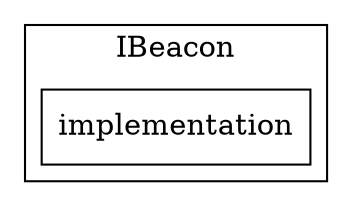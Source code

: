 strict digraph {
rankdir="LR"
node [shape=box]
subgraph cluster_358_IBeacon {
label = "IBeacon"
"358_implementation" [label="implementation"]
}subgraph cluster_solidity {
label = "[Solidity]"
}
}